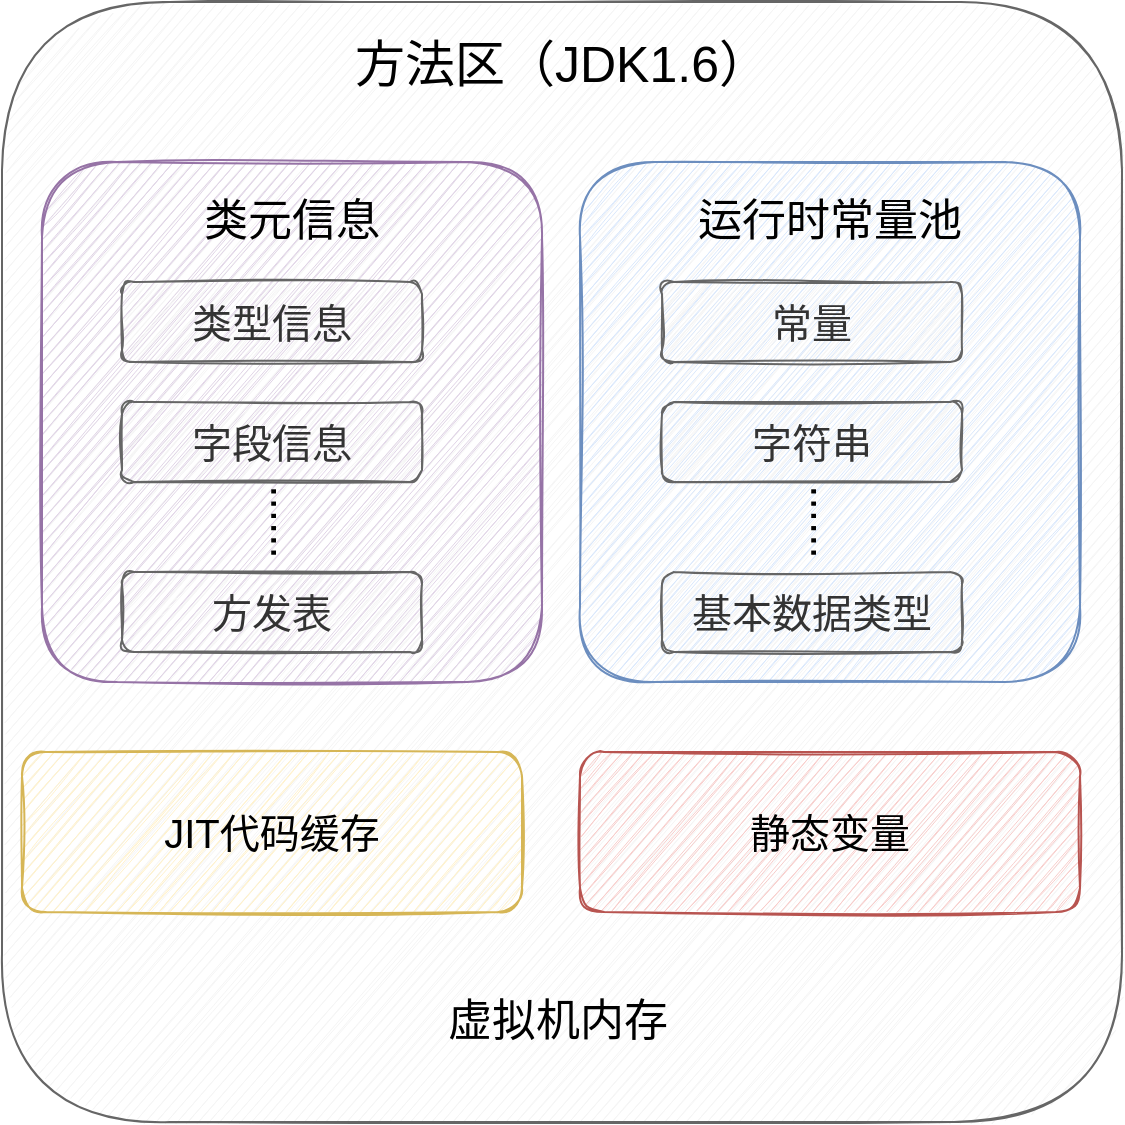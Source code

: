<mxfile version="13.4.5" type="device"><diagram id="SNS0W3kPdRRnqGH8hLX1" name="Page-1"><mxGraphModel dx="1106" dy="997" grid="1" gridSize="10" guides="1" tooltips="1" connect="1" arrows="1" fold="1" page="1" pageScale="1" pageWidth="827" pageHeight="1169" math="0" shadow="0"><root><mxCell id="0"/><mxCell id="1" parent="0"/><mxCell id="XXEuHpaIaVeWDoAqiPR5-4" value="" style="rounded=1;whiteSpace=wrap;html=1;fillColor=#f5f5f5;strokeColor=#666666;sketch=1;fontSize=20;fontColor=#333333;" vertex="1" parent="1"><mxGeometry y="210" width="560" height="560" as="geometry"/></mxCell><mxCell id="XXEuHpaIaVeWDoAqiPR5-6" value="方法区（JDK1.6）" style="text;html=1;strokeColor=none;fillColor=none;align=center;verticalAlign=middle;whiteSpace=wrap;rounded=0;fontSize=25;" vertex="1" parent="1"><mxGeometry x="140" y="230" width="280" height="20" as="geometry"/></mxCell><mxCell id="XXEuHpaIaVeWDoAqiPR5-8" value="" style="rounded=1;whiteSpace=wrap;html=1;fillColor=#dae8fc;strokeColor=#6c8ebf;sketch=1;fontSize=20;" vertex="1" parent="1"><mxGeometry x="289" y="290" width="250" height="260" as="geometry"/></mxCell><mxCell id="XXEuHpaIaVeWDoAqiPR5-10" value="运行时常量池" style="text;html=1;strokeColor=none;fillColor=none;align=center;verticalAlign=middle;whiteSpace=wrap;rounded=0;fontSize=22;" vertex="1" parent="1"><mxGeometry x="274" y="310" width="280" height="20" as="geometry"/></mxCell><mxCell id="XXEuHpaIaVeWDoAqiPR5-11" value="静态变量" style="rounded=1;whiteSpace=wrap;html=1;fillColor=#f8cecc;strokeColor=#b85450;sketch=1;fontSize=20;" vertex="1" parent="1"><mxGeometry x="289" y="585" width="250" height="80" as="geometry"/></mxCell><mxCell id="XXEuHpaIaVeWDoAqiPR5-13" value="JIT代码缓存" style="rounded=1;whiteSpace=wrap;html=1;fillColor=#fff2cc;strokeColor=#d6b656;sketch=1;fontSize=20;" vertex="1" parent="1"><mxGeometry x="10" y="585" width="250" height="80" as="geometry"/></mxCell><mxCell id="XXEuHpaIaVeWDoAqiPR5-15" value="" style="rounded=1;whiteSpace=wrap;html=1;fillColor=#e1d5e7;strokeColor=#9673a6;sketch=1;fontSize=20;" vertex="1" parent="1"><mxGeometry x="20" y="290" width="250" height="260" as="geometry"/></mxCell><mxCell id="XXEuHpaIaVeWDoAqiPR5-16" value="类元信息" style="text;html=1;strokeColor=none;fillColor=none;align=center;verticalAlign=middle;whiteSpace=wrap;rounded=0;fontSize=22;" vertex="1" parent="1"><mxGeometry x="5" y="310" width="280" height="20" as="geometry"/></mxCell><mxCell id="XXEuHpaIaVeWDoAqiPR5-17" value="类型信息" style="rounded=1;whiteSpace=wrap;html=1;fillColor=#f5f5f5;strokeColor=#666666;sketch=1;fontSize=20;fontColor=#333333;" vertex="1" parent="1"><mxGeometry x="60" y="350" width="150" height="40" as="geometry"/></mxCell><mxCell id="XXEuHpaIaVeWDoAqiPR5-18" value="字段信息" style="rounded=1;whiteSpace=wrap;html=1;fillColor=#f5f5f5;strokeColor=#666666;sketch=1;fontSize=20;fontColor=#333333;" vertex="1" parent="1"><mxGeometry x="60" y="410" width="150" height="40" as="geometry"/></mxCell><mxCell id="XXEuHpaIaVeWDoAqiPR5-19" value="方发表" style="rounded=1;whiteSpace=wrap;html=1;fillColor=#f5f5f5;strokeColor=#666666;sketch=1;fontSize=20;fontColor=#333333;" vertex="1" parent="1"><mxGeometry x="60" y="495" width="150" height="40" as="geometry"/></mxCell><mxCell id="XXEuHpaIaVeWDoAqiPR5-20" value="......" style="text;html=1;strokeColor=none;fillColor=none;align=center;verticalAlign=middle;whiteSpace=wrap;rounded=0;fontSize=22;horizontal=0;" vertex="1" parent="1"><mxGeometry x="110" y="460" width="40" height="20" as="geometry"/></mxCell><mxCell id="XXEuHpaIaVeWDoAqiPR5-21" value="常量" style="rounded=1;whiteSpace=wrap;html=1;fillColor=#f5f5f5;strokeColor=#666666;sketch=1;fontSize=20;fontColor=#333333;" vertex="1" parent="1"><mxGeometry x="330" y="350" width="150" height="40" as="geometry"/></mxCell><mxCell id="XXEuHpaIaVeWDoAqiPR5-22" value="字符串" style="rounded=1;whiteSpace=wrap;html=1;fillColor=#f5f5f5;strokeColor=#666666;sketch=1;fontSize=20;fontColor=#333333;" vertex="1" parent="1"><mxGeometry x="330" y="410" width="150" height="40" as="geometry"/></mxCell><mxCell id="XXEuHpaIaVeWDoAqiPR5-23" value="基本数据类型" style="rounded=1;whiteSpace=wrap;html=1;fillColor=#f5f5f5;strokeColor=#666666;sketch=1;fontSize=20;fontColor=#333333;" vertex="1" parent="1"><mxGeometry x="330" y="495" width="150" height="40" as="geometry"/></mxCell><mxCell id="XXEuHpaIaVeWDoAqiPR5-24" value="......" style="text;html=1;strokeColor=none;fillColor=none;align=center;verticalAlign=middle;whiteSpace=wrap;rounded=0;fontSize=22;horizontal=0;" vertex="1" parent="1"><mxGeometry x="380" y="460" width="40" height="20" as="geometry"/></mxCell><mxCell id="XXEuHpaIaVeWDoAqiPR5-26" value="虚拟机内存" style="text;html=1;strokeColor=none;fillColor=none;align=center;verticalAlign=middle;whiteSpace=wrap;rounded=0;fontSize=22;" vertex="1" parent="1"><mxGeometry x="210" y="710" width="136" height="20" as="geometry"/></mxCell></root></mxGraphModel></diagram></mxfile>